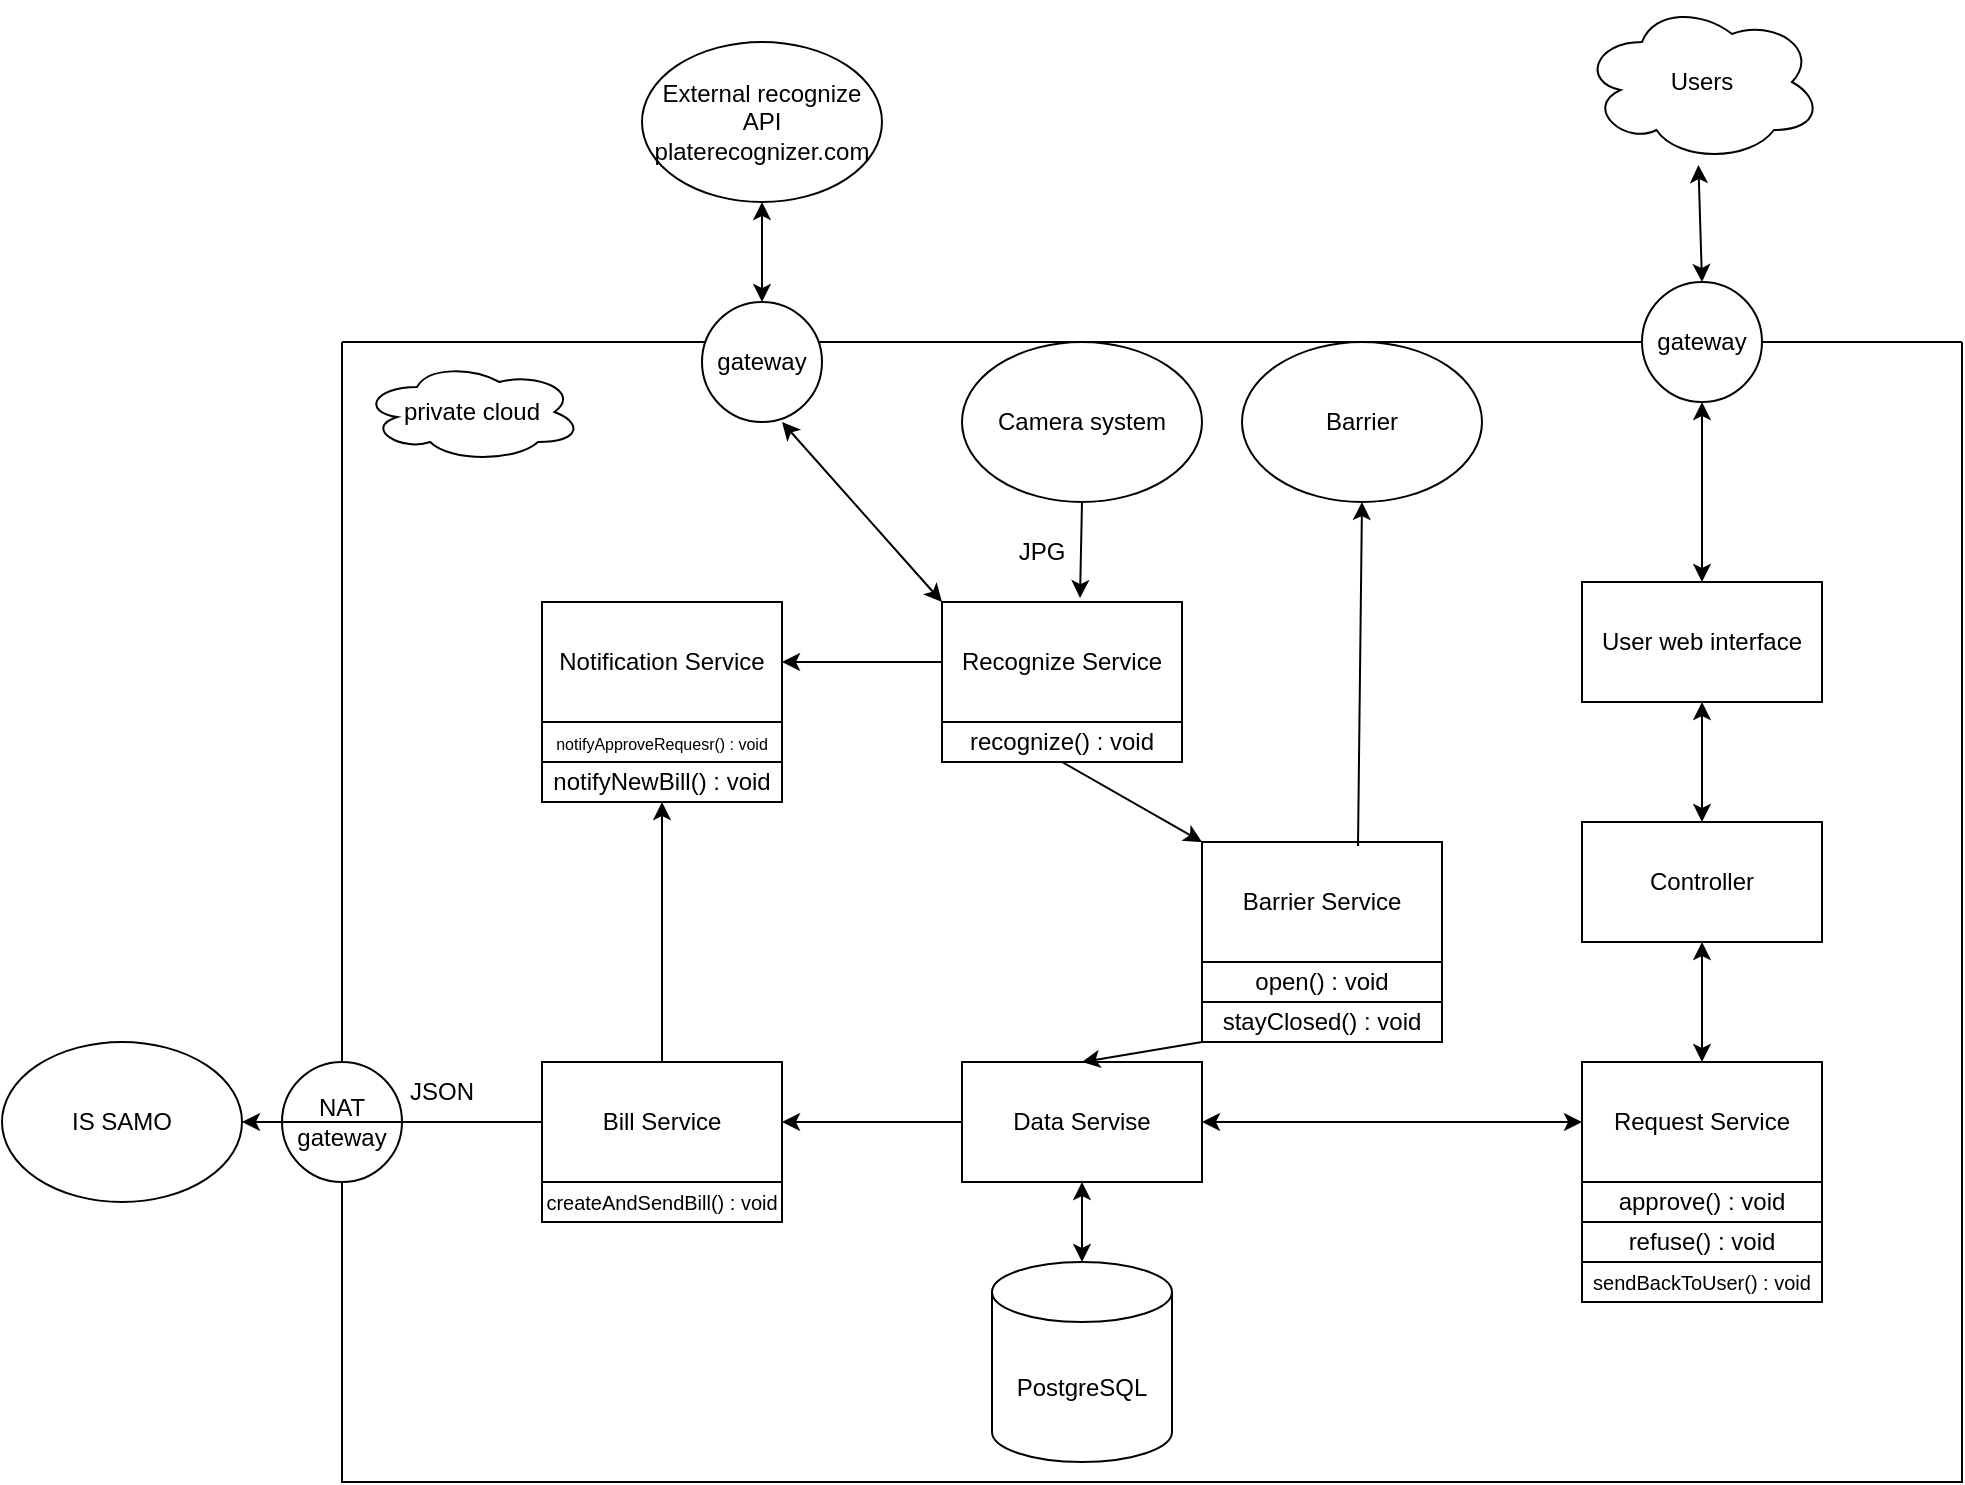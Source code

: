 <mxfile version="21.7.2" type="github">
  <diagram name="Page-1" id="a5A2oRKdwIqr3Y4dDVKV">
    <mxGraphModel dx="2122" dy="1880" grid="1" gridSize="10" guides="1" tooltips="1" connect="1" arrows="1" fold="1" page="1" pageScale="1" pageWidth="850" pageHeight="1100" math="0" shadow="0">
      <root>
        <mxCell id="0" />
        <mxCell id="1" parent="0" />
        <mxCell id="LvQDVM1BAxCG2M1t40E_-10" value="" style="swimlane;startSize=0;" vertex="1" parent="1">
          <mxGeometry x="-10" y="60" width="810" height="570" as="geometry" />
        </mxCell>
        <mxCell id="LvQDVM1BAxCG2M1t40E_-9" value="PostgreSQL" style="shape=cylinder3;whiteSpace=wrap;html=1;boundedLbl=1;backgroundOutline=1;size=15;" vertex="1" parent="LvQDVM1BAxCG2M1t40E_-10">
          <mxGeometry x="325" y="460" width="90" height="100" as="geometry" />
        </mxCell>
        <mxCell id="LvQDVM1BAxCG2M1t40E_-1" value="Bill Service" style="rounded=0;whiteSpace=wrap;html=1;" vertex="1" parent="LvQDVM1BAxCG2M1t40E_-10">
          <mxGeometry x="100" y="360" width="120" height="60" as="geometry" />
        </mxCell>
        <mxCell id="LvQDVM1BAxCG2M1t40E_-2" value="Notification Service" style="rounded=0;whiteSpace=wrap;html=1;" vertex="1" parent="LvQDVM1BAxCG2M1t40E_-10">
          <mxGeometry x="100" y="130" width="120" height="60" as="geometry" />
        </mxCell>
        <mxCell id="LvQDVM1BAxCG2M1t40E_-4" value="Recognize Service" style="rounded=0;whiteSpace=wrap;html=1;" vertex="1" parent="LvQDVM1BAxCG2M1t40E_-10">
          <mxGeometry x="300" y="130" width="120" height="60" as="geometry" />
        </mxCell>
        <mxCell id="LvQDVM1BAxCG2M1t40E_-6" value="Request Service" style="rounded=0;whiteSpace=wrap;html=1;" vertex="1" parent="LvQDVM1BAxCG2M1t40E_-10">
          <mxGeometry x="620" y="360" width="120" height="60" as="geometry" />
        </mxCell>
        <mxCell id="LvQDVM1BAxCG2M1t40E_-5" value="Barrier Service" style="rounded=0;whiteSpace=wrap;html=1;" vertex="1" parent="LvQDVM1BAxCG2M1t40E_-10">
          <mxGeometry x="430" y="250" width="120" height="60" as="geometry" />
        </mxCell>
        <mxCell id="LvQDVM1BAxCG2M1t40E_-13" value="" style="endArrow=classic;html=1;rounded=0;exitX=0.5;exitY=1;exitDx=0;exitDy=0;entryX=0;entryY=0;entryDx=0;entryDy=0;" edge="1" parent="LvQDVM1BAxCG2M1t40E_-10" source="LvQDVM1BAxCG2M1t40E_-46" target="LvQDVM1BAxCG2M1t40E_-5">
          <mxGeometry width="50" height="50" relative="1" as="geometry">
            <mxPoint x="420" y="225" as="sourcePoint" />
            <mxPoint x="440" y="230" as="targetPoint" />
          </mxGeometry>
        </mxCell>
        <mxCell id="LvQDVM1BAxCG2M1t40E_-3" value="Data Servise" style="rounded=0;whiteSpace=wrap;html=1;" vertex="1" parent="LvQDVM1BAxCG2M1t40E_-10">
          <mxGeometry x="310" y="360" width="120" height="60" as="geometry" />
        </mxCell>
        <mxCell id="LvQDVM1BAxCG2M1t40E_-17" value="" style="endArrow=classic;html=1;rounded=0;exitX=0;exitY=0.5;exitDx=0;exitDy=0;entryX=1;entryY=0.5;entryDx=0;entryDy=0;" edge="1" parent="LvQDVM1BAxCG2M1t40E_-10" source="LvQDVM1BAxCG2M1t40E_-4" target="LvQDVM1BAxCG2M1t40E_-2">
          <mxGeometry width="50" height="50" relative="1" as="geometry">
            <mxPoint x="300" y="230" as="sourcePoint" />
            <mxPoint x="430" y="230" as="targetPoint" />
          </mxGeometry>
        </mxCell>
        <mxCell id="LvQDVM1BAxCG2M1t40E_-7" value="Controller" style="rounded=0;whiteSpace=wrap;html=1;" vertex="1" parent="LvQDVM1BAxCG2M1t40E_-10">
          <mxGeometry x="620" y="240" width="120" height="60" as="geometry" />
        </mxCell>
        <mxCell id="LvQDVM1BAxCG2M1t40E_-8" value="User web interface" style="rounded=0;whiteSpace=wrap;html=1;" vertex="1" parent="LvQDVM1BAxCG2M1t40E_-10">
          <mxGeometry x="620" y="120" width="120" height="60" as="geometry" />
        </mxCell>
        <mxCell id="LvQDVM1BAxCG2M1t40E_-19" value="" style="endArrow=classic;html=1;rounded=0;entryX=0.575;entryY=-0.033;entryDx=0;entryDy=0;entryPerimeter=0;" edge="1" parent="LvQDVM1BAxCG2M1t40E_-10" target="LvQDVM1BAxCG2M1t40E_-4">
          <mxGeometry width="50" height="50" relative="1" as="geometry">
            <mxPoint x="370" y="80" as="sourcePoint" />
            <mxPoint x="440" y="230" as="targetPoint" />
          </mxGeometry>
        </mxCell>
        <mxCell id="LvQDVM1BAxCG2M1t40E_-21" value="Camera system" style="ellipse;whiteSpace=wrap;html=1;" vertex="1" parent="LvQDVM1BAxCG2M1t40E_-10">
          <mxGeometry x="310" width="120" height="80" as="geometry" />
        </mxCell>
        <mxCell id="LvQDVM1BAxCG2M1t40E_-23" value="" style="endArrow=classic;startArrow=classic;html=1;rounded=0;exitX=0.5;exitY=0;exitDx=0;exitDy=0;entryX=0.5;entryY=1;entryDx=0;entryDy=0;" edge="1" parent="LvQDVM1BAxCG2M1t40E_-10" source="LvQDVM1BAxCG2M1t40E_-6" target="LvQDVM1BAxCG2M1t40E_-7">
          <mxGeometry width="50" height="50" relative="1" as="geometry">
            <mxPoint x="390" y="280" as="sourcePoint" />
            <mxPoint x="440" y="230" as="targetPoint" />
          </mxGeometry>
        </mxCell>
        <mxCell id="LvQDVM1BAxCG2M1t40E_-24" value="" style="endArrow=classic;startArrow=classic;html=1;rounded=0;exitX=0.5;exitY=1;exitDx=0;exitDy=0;entryX=0.5;entryY=0;entryDx=0;entryDy=0;" edge="1" parent="LvQDVM1BAxCG2M1t40E_-10" source="LvQDVM1BAxCG2M1t40E_-8" target="LvQDVM1BAxCG2M1t40E_-7">
          <mxGeometry width="50" height="50" relative="1" as="geometry">
            <mxPoint x="390" y="280" as="sourcePoint" />
            <mxPoint x="440" y="230" as="targetPoint" />
          </mxGeometry>
        </mxCell>
        <mxCell id="LvQDVM1BAxCG2M1t40E_-25" value="" style="endArrow=classic;startArrow=classic;html=1;rounded=0;exitX=1;exitY=0.5;exitDx=0;exitDy=0;entryX=0;entryY=0.5;entryDx=0;entryDy=0;" edge="1" parent="LvQDVM1BAxCG2M1t40E_-10" source="LvQDVM1BAxCG2M1t40E_-3" target="LvQDVM1BAxCG2M1t40E_-6">
          <mxGeometry width="50" height="50" relative="1" as="geometry">
            <mxPoint x="390" y="280" as="sourcePoint" />
            <mxPoint x="610" y="400" as="targetPoint" />
          </mxGeometry>
        </mxCell>
        <mxCell id="LvQDVM1BAxCG2M1t40E_-32" value="" style="endArrow=classic;html=1;rounded=0;entryX=0.5;entryY=1;entryDx=0;entryDy=0;exitX=0.5;exitY=0;exitDx=0;exitDy=0;" edge="1" parent="LvQDVM1BAxCG2M1t40E_-10" source="LvQDVM1BAxCG2M1t40E_-1" target="LvQDVM1BAxCG2M1t40E_-49">
          <mxGeometry width="50" height="50" relative="1" as="geometry">
            <mxPoint x="140" y="250" as="sourcePoint" />
            <mxPoint x="140" y="260" as="targetPoint" />
          </mxGeometry>
        </mxCell>
        <mxCell id="LvQDVM1BAxCG2M1t40E_-33" value="" style="endArrow=classic;html=1;rounded=0;entryX=0.5;entryY=0;entryDx=0;entryDy=0;exitX=0;exitY=1;exitDx=0;exitDy=0;" edge="1" parent="LvQDVM1BAxCG2M1t40E_-10" source="LvQDVM1BAxCG2M1t40E_-40" target="LvQDVM1BAxCG2M1t40E_-3">
          <mxGeometry width="50" height="50" relative="1" as="geometry">
            <mxPoint x="320" y="280" as="sourcePoint" />
            <mxPoint x="370" y="230" as="targetPoint" />
          </mxGeometry>
        </mxCell>
        <mxCell id="LvQDVM1BAxCG2M1t40E_-34" value="Barrier" style="ellipse;whiteSpace=wrap;html=1;" vertex="1" parent="LvQDVM1BAxCG2M1t40E_-10">
          <mxGeometry x="450" width="120" height="80" as="geometry" />
        </mxCell>
        <mxCell id="LvQDVM1BAxCG2M1t40E_-35" value="" style="endArrow=classic;html=1;rounded=0;exitX=0.65;exitY=0.033;exitDx=0;exitDy=0;entryX=0.5;entryY=1;entryDx=0;entryDy=0;exitPerimeter=0;" edge="1" parent="LvQDVM1BAxCG2M1t40E_-10" source="LvQDVM1BAxCG2M1t40E_-5" target="LvQDVM1BAxCG2M1t40E_-34">
          <mxGeometry width="50" height="50" relative="1" as="geometry">
            <mxPoint x="320" y="280" as="sourcePoint" />
            <mxPoint x="370" y="230" as="targetPoint" />
          </mxGeometry>
        </mxCell>
        <mxCell id="LvQDVM1BAxCG2M1t40E_-37" value="" style="endArrow=classic;html=1;rounded=0;exitX=0;exitY=0.5;exitDx=0;exitDy=0;entryX=1;entryY=0.5;entryDx=0;entryDy=0;" edge="1" parent="LvQDVM1BAxCG2M1t40E_-10" source="LvQDVM1BAxCG2M1t40E_-3" target="LvQDVM1BAxCG2M1t40E_-1">
          <mxGeometry width="50" height="50" relative="1" as="geometry">
            <mxPoint x="320" y="280" as="sourcePoint" />
            <mxPoint x="370" y="230" as="targetPoint" />
          </mxGeometry>
        </mxCell>
        <mxCell id="LvQDVM1BAxCG2M1t40E_-38" value="" style="endArrow=classic;startArrow=classic;html=1;rounded=0;exitX=0.5;exitY=1;exitDx=0;exitDy=0;entryX=0.5;entryY=0;entryDx=0;entryDy=0;entryPerimeter=0;" edge="1" parent="LvQDVM1BAxCG2M1t40E_-10" source="LvQDVM1BAxCG2M1t40E_-3" target="LvQDVM1BAxCG2M1t40E_-9">
          <mxGeometry width="50" height="50" relative="1" as="geometry">
            <mxPoint x="320" y="310" as="sourcePoint" />
            <mxPoint x="370" y="260" as="targetPoint" />
          </mxGeometry>
        </mxCell>
        <mxCell id="LvQDVM1BAxCG2M1t40E_-39" value="open() : void" style="rounded=0;whiteSpace=wrap;html=1;fontSize=12;" vertex="1" parent="LvQDVM1BAxCG2M1t40E_-10">
          <mxGeometry x="430" y="310" width="120" height="20" as="geometry" />
        </mxCell>
        <mxCell id="LvQDVM1BAxCG2M1t40E_-40" value="stayClosed() : void" style="rounded=0;whiteSpace=wrap;html=1;fontSize=12;" vertex="1" parent="LvQDVM1BAxCG2M1t40E_-10">
          <mxGeometry x="430" y="330" width="120" height="20" as="geometry" />
        </mxCell>
        <mxCell id="LvQDVM1BAxCG2M1t40E_-43" value="approve() : void" style="rounded=0;whiteSpace=wrap;html=1;fontSize=12;" vertex="1" parent="LvQDVM1BAxCG2M1t40E_-10">
          <mxGeometry x="620" y="420" width="120" height="20" as="geometry" />
        </mxCell>
        <mxCell id="LvQDVM1BAxCG2M1t40E_-44" value="refuse() : void" style="rounded=0;whiteSpace=wrap;html=1;fontSize=12;" vertex="1" parent="LvQDVM1BAxCG2M1t40E_-10">
          <mxGeometry x="620" y="440" width="120" height="20" as="geometry" />
        </mxCell>
        <mxCell id="LvQDVM1BAxCG2M1t40E_-45" value="sendBackToUser() : void" style="rounded=0;whiteSpace=wrap;html=1;fontSize=10;" vertex="1" parent="LvQDVM1BAxCG2M1t40E_-10">
          <mxGeometry x="620" y="460" width="120" height="20" as="geometry" />
        </mxCell>
        <mxCell id="LvQDVM1BAxCG2M1t40E_-46" value="recognize() : void" style="rounded=0;whiteSpace=wrap;html=1;" vertex="1" parent="LvQDVM1BAxCG2M1t40E_-10">
          <mxGeometry x="300" y="190" width="120" height="20" as="geometry" />
        </mxCell>
        <mxCell id="LvQDVM1BAxCG2M1t40E_-48" value="&lt;font style=&quot;font-size: 8px;&quot;&gt;notifyApproveRequesr() : void&lt;/font&gt;" style="rounded=0;whiteSpace=wrap;html=1;" vertex="1" parent="LvQDVM1BAxCG2M1t40E_-10">
          <mxGeometry x="100" y="190" width="120" height="20" as="geometry" />
        </mxCell>
        <mxCell id="LvQDVM1BAxCG2M1t40E_-49" value="notifyNewBill() : void" style="rounded=0;whiteSpace=wrap;html=1;" vertex="1" parent="LvQDVM1BAxCG2M1t40E_-10">
          <mxGeometry x="100" y="210" width="120" height="20" as="geometry" />
        </mxCell>
        <mxCell id="LvQDVM1BAxCG2M1t40E_-51" value="&lt;font style=&quot;font-size: 10px;&quot;&gt;createAndSendBill() : void&lt;/font&gt;" style="rounded=0;whiteSpace=wrap;html=1;" vertex="1" parent="LvQDVM1BAxCG2M1t40E_-10">
          <mxGeometry x="100" y="420" width="120" height="20" as="geometry" />
        </mxCell>
        <mxCell id="LvQDVM1BAxCG2M1t40E_-52" value="JSON" style="text;html=1;strokeColor=none;fillColor=none;align=center;verticalAlign=middle;whiteSpace=wrap;rounded=0;" vertex="1" parent="LvQDVM1BAxCG2M1t40E_-10">
          <mxGeometry x="20" y="360" width="60" height="30" as="geometry" />
        </mxCell>
        <mxCell id="LvQDVM1BAxCG2M1t40E_-53" value="JPG" style="text;html=1;strokeColor=none;fillColor=none;align=center;verticalAlign=middle;whiteSpace=wrap;rounded=0;" vertex="1" parent="LvQDVM1BAxCG2M1t40E_-10">
          <mxGeometry x="310" y="90" width="80" height="30" as="geometry" />
        </mxCell>
        <mxCell id="LvQDVM1BAxCG2M1t40E_-63" value="private cloud" style="ellipse;shape=cloud;whiteSpace=wrap;html=1;" vertex="1" parent="LvQDVM1BAxCG2M1t40E_-10">
          <mxGeometry x="10" y="10" width="110" height="50" as="geometry" />
        </mxCell>
        <mxCell id="LvQDVM1BAxCG2M1t40E_-65" value="NAT gateway" style="ellipse;whiteSpace=wrap;html=1;aspect=fixed;" vertex="1" parent="LvQDVM1BAxCG2M1t40E_-10">
          <mxGeometry x="-30" y="360" width="60" height="60" as="geometry" />
        </mxCell>
        <mxCell id="LvQDVM1BAxCG2M1t40E_-28" value="IS SAMO" style="ellipse;whiteSpace=wrap;html=1;" vertex="1" parent="1">
          <mxGeometry x="-180" y="410" width="120" height="80" as="geometry" />
        </mxCell>
        <mxCell id="LvQDVM1BAxCG2M1t40E_-30" value="" style="endArrow=classic;html=1;rounded=0;exitX=0;exitY=0.5;exitDx=0;exitDy=0;entryX=1;entryY=0.5;entryDx=0;entryDy=0;" edge="1" parent="1" source="LvQDVM1BAxCG2M1t40E_-1" target="LvQDVM1BAxCG2M1t40E_-28">
          <mxGeometry width="50" height="50" relative="1" as="geometry">
            <mxPoint x="270" y="340" as="sourcePoint" />
            <mxPoint x="320" y="290" as="targetPoint" />
          </mxGeometry>
        </mxCell>
        <mxCell id="LvQDVM1BAxCG2M1t40E_-55" value="External recognize API&lt;br&gt;platerecognizer.com" style="ellipse;whiteSpace=wrap;html=1;" vertex="1" parent="1">
          <mxGeometry x="140" y="-90" width="120" height="80" as="geometry" />
        </mxCell>
        <mxCell id="LvQDVM1BAxCG2M1t40E_-56" value="" style="endArrow=classic;startArrow=classic;html=1;rounded=0;entryX=0.5;entryY=0;entryDx=0;entryDy=0;" edge="1" parent="1" source="LvQDVM1BAxCG2M1t40E_-58" target="LvQDVM1BAxCG2M1t40E_-8">
          <mxGeometry width="50" height="50" relative="1" as="geometry">
            <mxPoint x="670" y="20" as="sourcePoint" />
            <mxPoint x="360" y="270" as="targetPoint" />
          </mxGeometry>
        </mxCell>
        <mxCell id="LvQDVM1BAxCG2M1t40E_-57" value="Users" style="ellipse;shape=cloud;whiteSpace=wrap;html=1;" vertex="1" parent="1">
          <mxGeometry x="610" y="-110" width="120" height="80" as="geometry" />
        </mxCell>
        <mxCell id="LvQDVM1BAxCG2M1t40E_-58" value="gateway" style="ellipse;whiteSpace=wrap;html=1;aspect=fixed;" vertex="1" parent="1">
          <mxGeometry x="640" y="30" width="60" height="60" as="geometry" />
        </mxCell>
        <mxCell id="LvQDVM1BAxCG2M1t40E_-60" value="" style="endArrow=classic;startArrow=classic;html=1;rounded=0;exitX=0.5;exitY=0;exitDx=0;exitDy=0;entryX=0.485;entryY=1.019;entryDx=0;entryDy=0;entryPerimeter=0;" edge="1" parent="1" source="LvQDVM1BAxCG2M1t40E_-58" target="LvQDVM1BAxCG2M1t40E_-57">
          <mxGeometry width="50" height="50" relative="1" as="geometry">
            <mxPoint x="310" y="320" as="sourcePoint" />
            <mxPoint x="680" y="-10" as="targetPoint" />
          </mxGeometry>
        </mxCell>
        <mxCell id="LvQDVM1BAxCG2M1t40E_-66" value="gateway" style="ellipse;whiteSpace=wrap;html=1;aspect=fixed;" vertex="1" parent="1">
          <mxGeometry x="170" y="40" width="60" height="60" as="geometry" />
        </mxCell>
        <mxCell id="LvQDVM1BAxCG2M1t40E_-69" value="" style="endArrow=classic;startArrow=classic;html=1;rounded=0;exitX=0;exitY=0;exitDx=0;exitDy=0;" edge="1" parent="1" source="LvQDVM1BAxCG2M1t40E_-4">
          <mxGeometry width="50" height="50" relative="1" as="geometry">
            <mxPoint x="290" y="270" as="sourcePoint" />
            <mxPoint x="210" y="100" as="targetPoint" />
          </mxGeometry>
        </mxCell>
        <mxCell id="LvQDVM1BAxCG2M1t40E_-70" value="" style="endArrow=classic;startArrow=classic;html=1;rounded=0;entryX=0.5;entryY=1;entryDx=0;entryDy=0;exitX=0.5;exitY=0;exitDx=0;exitDy=0;" edge="1" parent="1" source="LvQDVM1BAxCG2M1t40E_-66" target="LvQDVM1BAxCG2M1t40E_-55">
          <mxGeometry width="50" height="50" relative="1" as="geometry">
            <mxPoint x="300" y="230" as="sourcePoint" />
            <mxPoint x="350" y="180" as="targetPoint" />
          </mxGeometry>
        </mxCell>
      </root>
    </mxGraphModel>
  </diagram>
</mxfile>
